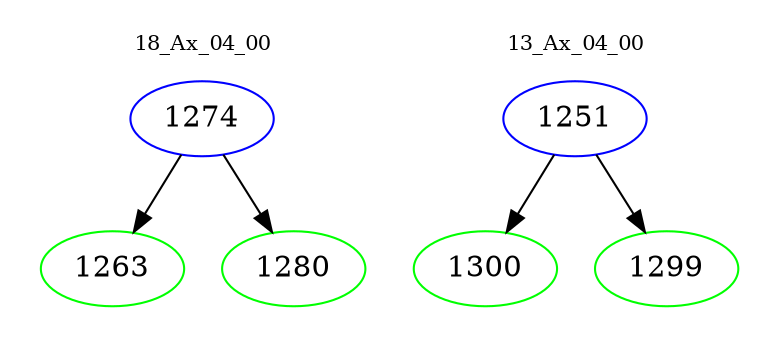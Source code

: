 digraph{
subgraph cluster_0 {
color = white
label = "18_Ax_04_00";
fontsize=10;
T0_1274 [label="1274", color="blue"]
T0_1274 -> T0_1263 [color="black"]
T0_1263 [label="1263", color="green"]
T0_1274 -> T0_1280 [color="black"]
T0_1280 [label="1280", color="green"]
}
subgraph cluster_1 {
color = white
label = "13_Ax_04_00";
fontsize=10;
T1_1251 [label="1251", color="blue"]
T1_1251 -> T1_1300 [color="black"]
T1_1300 [label="1300", color="green"]
T1_1251 -> T1_1299 [color="black"]
T1_1299 [label="1299", color="green"]
}
}
